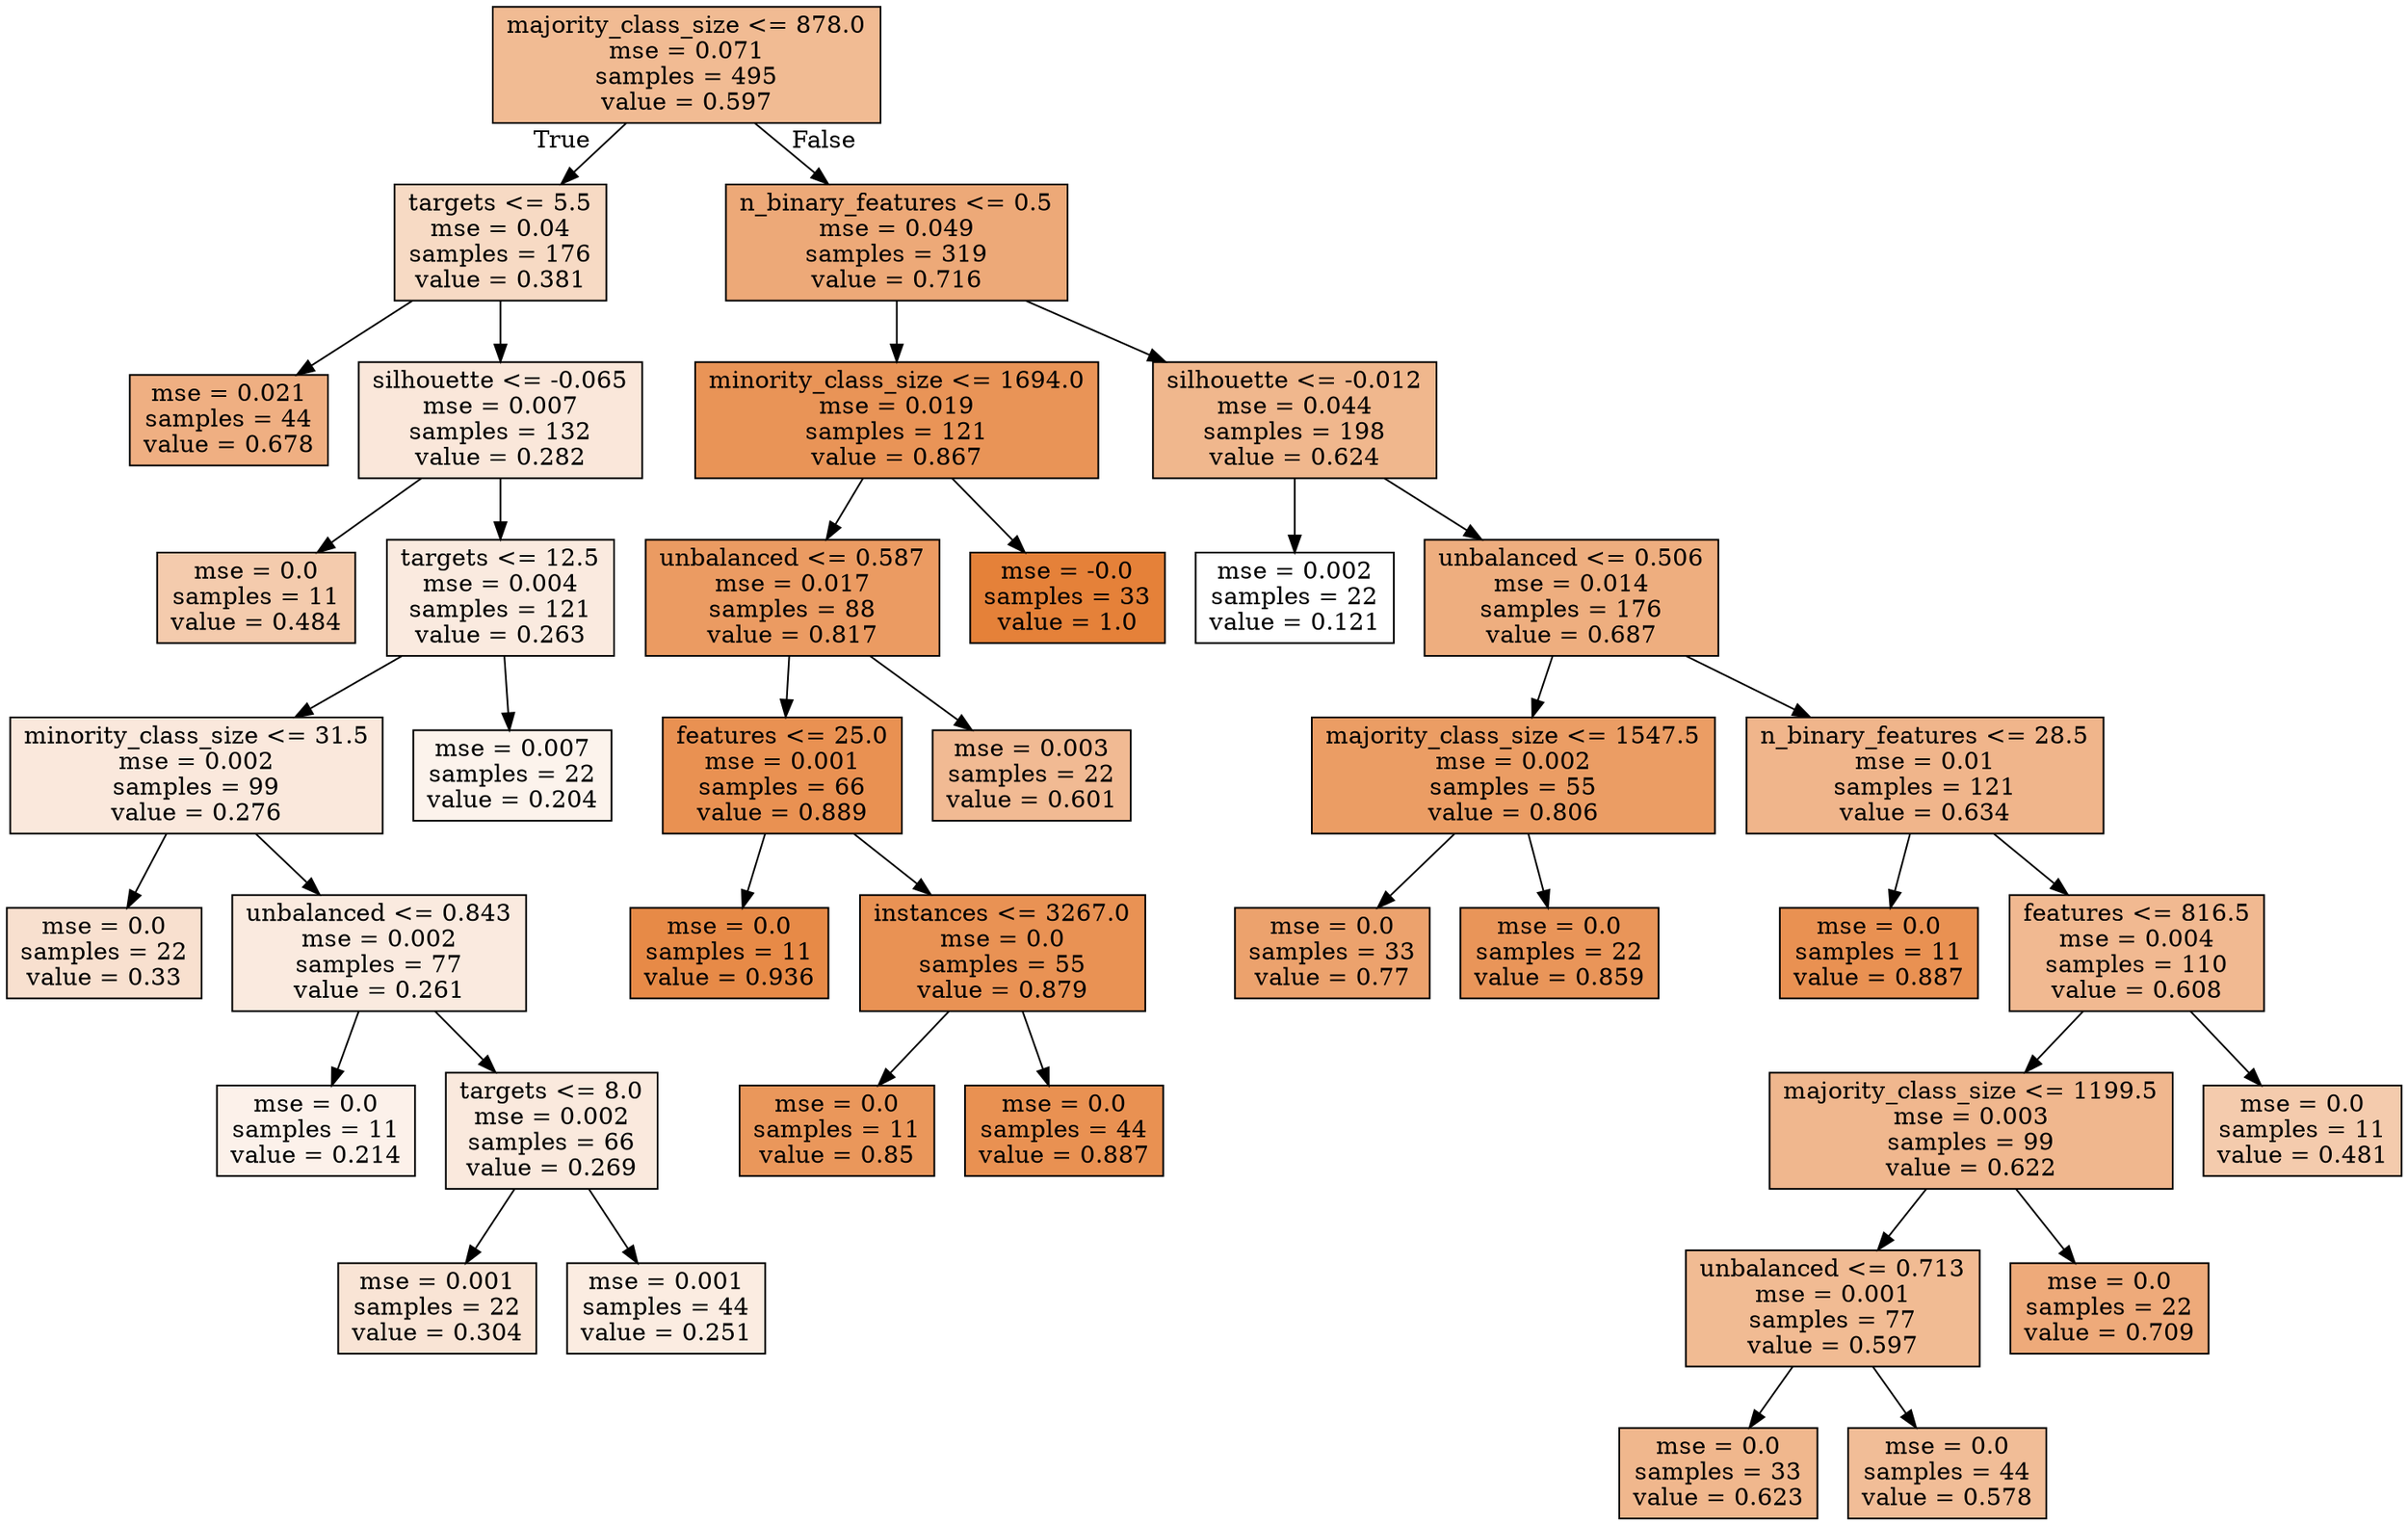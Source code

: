 digraph Tree {
node [shape=box, style="filled", color="black"] ;
0 [label="majority_class_size <= 878.0\nmse = 0.071\nsamples = 495\nvalue = 0.597", fillcolor="#e581398a"] ;
1 [label="targets <= 5.5\nmse = 0.04\nsamples = 176\nvalue = 0.381", fillcolor="#e581394b"] ;
0 -> 1 [labeldistance=2.5, labelangle=45, headlabel="True"] ;
2 [label="mse = 0.021\nsamples = 44\nvalue = 0.678", fillcolor="#e58139a1"] ;
1 -> 2 ;
3 [label="silhouette <= -0.065\nmse = 0.007\nsamples = 132\nvalue = 0.282", fillcolor="#e581392f"] ;
1 -> 3 ;
4 [label="mse = 0.0\nsamples = 11\nvalue = 0.484", fillcolor="#e5813969"] ;
3 -> 4 ;
5 [label="targets <= 12.5\nmse = 0.004\nsamples = 121\nvalue = 0.263", fillcolor="#e5813929"] ;
3 -> 5 ;
6 [label="minority_class_size <= 31.5\nmse = 0.002\nsamples = 99\nvalue = 0.276", fillcolor="#e581392d"] ;
5 -> 6 ;
7 [label="mse = 0.0\nsamples = 22\nvalue = 0.33", fillcolor="#e581393d"] ;
6 -> 7 ;
8 [label="unbalanced <= 0.843\nmse = 0.002\nsamples = 77\nvalue = 0.261", fillcolor="#e5813929"] ;
6 -> 8 ;
9 [label="mse = 0.0\nsamples = 11\nvalue = 0.214", fillcolor="#e581391b"] ;
8 -> 9 ;
10 [label="targets <= 8.0\nmse = 0.002\nsamples = 66\nvalue = 0.269", fillcolor="#e581392b"] ;
8 -> 10 ;
11 [label="mse = 0.001\nsamples = 22\nvalue = 0.304", fillcolor="#e5813935"] ;
10 -> 11 ;
12 [label="mse = 0.001\nsamples = 44\nvalue = 0.251", fillcolor="#e5813926"] ;
10 -> 12 ;
13 [label="mse = 0.007\nsamples = 22\nvalue = 0.204", fillcolor="#e5813918"] ;
5 -> 13 ;
14 [label="n_binary_features <= 0.5\nmse = 0.049\nsamples = 319\nvalue = 0.716", fillcolor="#e58139ad"] ;
0 -> 14 [labeldistance=2.5, labelangle=-45, headlabel="False"] ;
15 [label="minority_class_size <= 1694.0\nmse = 0.019\nsamples = 121\nvalue = 0.867", fillcolor="#e58139d8"] ;
14 -> 15 ;
16 [label="unbalanced <= 0.587\nmse = 0.017\nsamples = 88\nvalue = 0.817", fillcolor="#e58139ca"] ;
15 -> 16 ;
17 [label="features <= 25.0\nmse = 0.001\nsamples = 66\nvalue = 0.889", fillcolor="#e58139df"] ;
16 -> 17 ;
18 [label="mse = 0.0\nsamples = 11\nvalue = 0.936", fillcolor="#e58139ec"] ;
17 -> 18 ;
19 [label="instances <= 3267.0\nmse = 0.0\nsamples = 55\nvalue = 0.879", fillcolor="#e58139dc"] ;
17 -> 19 ;
20 [label="mse = 0.0\nsamples = 11\nvalue = 0.85", fillcolor="#e58139d3"] ;
19 -> 20 ;
21 [label="mse = 0.0\nsamples = 44\nvalue = 0.887", fillcolor="#e58139de"] ;
19 -> 21 ;
22 [label="mse = 0.003\nsamples = 22\nvalue = 0.601", fillcolor="#e581398b"] ;
16 -> 22 ;
23 [label="mse = -0.0\nsamples = 33\nvalue = 1.0", fillcolor="#e58139ff"] ;
15 -> 23 ;
24 [label="silhouette <= -0.012\nmse = 0.044\nsamples = 198\nvalue = 0.624", fillcolor="#e5813992"] ;
14 -> 24 ;
25 [label="mse = 0.002\nsamples = 22\nvalue = 0.121", fillcolor="#e5813900"] ;
24 -> 25 ;
26 [label="unbalanced <= 0.506\nmse = 0.014\nsamples = 176\nvalue = 0.687", fillcolor="#e58139a4"] ;
24 -> 26 ;
27 [label="majority_class_size <= 1547.5\nmse = 0.002\nsamples = 55\nvalue = 0.806", fillcolor="#e58139c7"] ;
26 -> 27 ;
28 [label="mse = 0.0\nsamples = 33\nvalue = 0.77", fillcolor="#e58139bc"] ;
27 -> 28 ;
29 [label="mse = 0.0\nsamples = 22\nvalue = 0.859", fillcolor="#e58139d6"] ;
27 -> 29 ;
30 [label="n_binary_features <= 28.5\nmse = 0.01\nsamples = 121\nvalue = 0.634", fillcolor="#e5813995"] ;
26 -> 30 ;
31 [label="mse = 0.0\nsamples = 11\nvalue = 0.887", fillcolor="#e58139de"] ;
30 -> 31 ;
32 [label="features <= 816.5\nmse = 0.004\nsamples = 110\nvalue = 0.608", fillcolor="#e581398d"] ;
30 -> 32 ;
33 [label="majority_class_size <= 1199.5\nmse = 0.003\nsamples = 99\nvalue = 0.622", fillcolor="#e5813991"] ;
32 -> 33 ;
34 [label="unbalanced <= 0.713\nmse = 0.001\nsamples = 77\nvalue = 0.597", fillcolor="#e581398a"] ;
33 -> 34 ;
35 [label="mse = 0.0\nsamples = 33\nvalue = 0.623", fillcolor="#e5813992"] ;
34 -> 35 ;
36 [label="mse = 0.0\nsamples = 44\nvalue = 0.578", fillcolor="#e5813985"] ;
34 -> 36 ;
37 [label="mse = 0.0\nsamples = 22\nvalue = 0.709", fillcolor="#e58139ab"] ;
33 -> 37 ;
38 [label="mse = 0.0\nsamples = 11\nvalue = 0.481", fillcolor="#e5813969"] ;
32 -> 38 ;
}